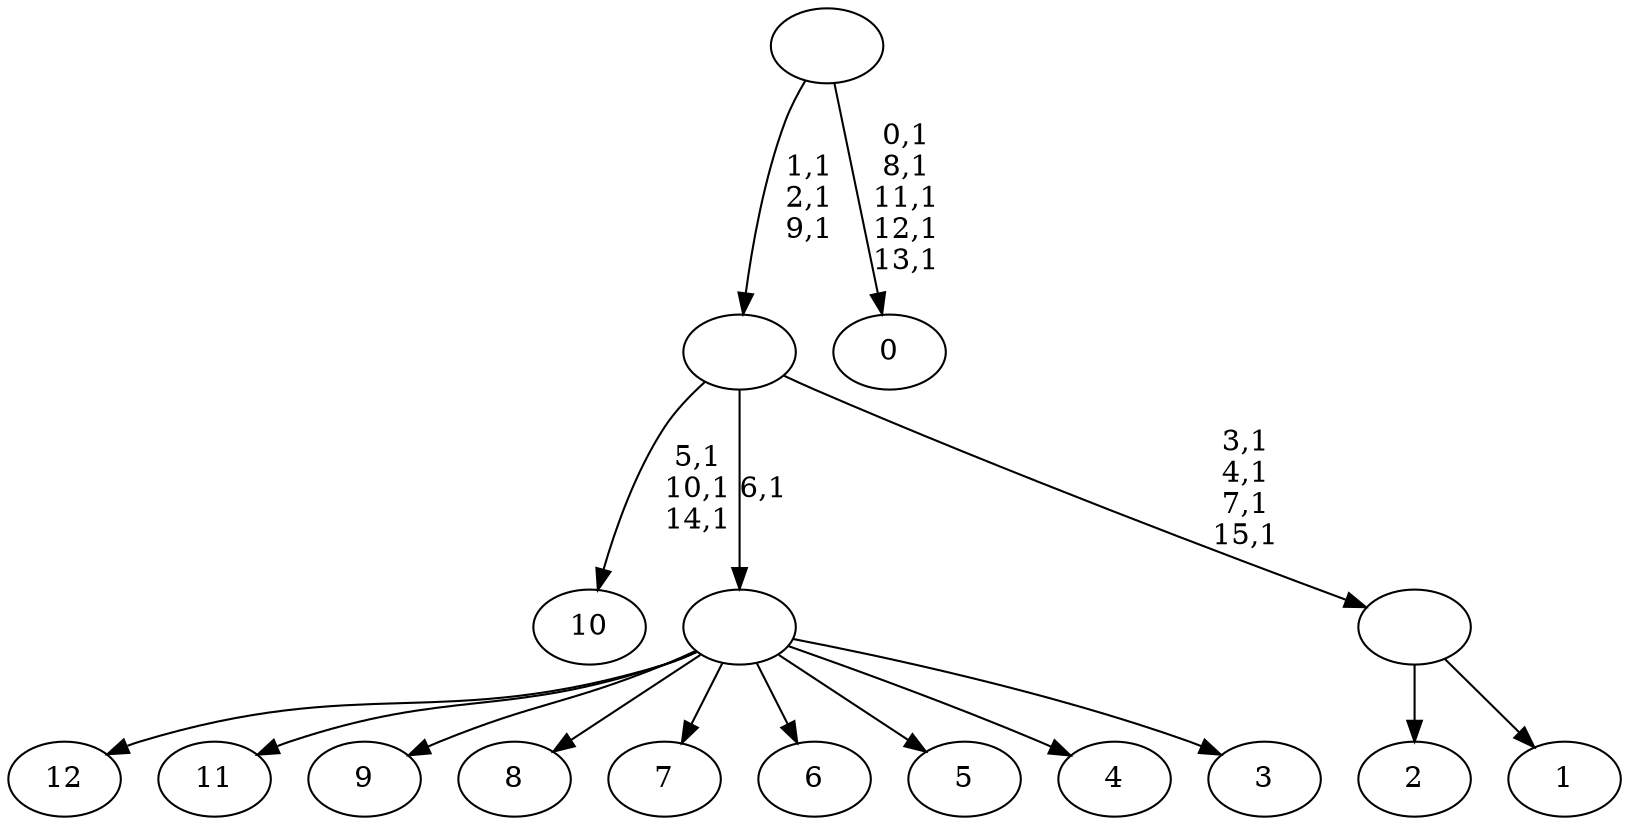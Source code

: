 digraph T {
	29 [label="12"]
	28 [label="11"]
	27 [label="10"]
	23 [label="9"]
	22 [label="8"]
	21 [label="7"]
	20 [label="6"]
	19 [label="5"]
	18 [label="4"]
	17 [label="3"]
	16 [label=""]
	15 [label="2"]
	14 [label="1"]
	13 [label=""]
	9 [label=""]
	6 [label="0"]
	0 [label=""]
	16 -> 29 [label=""]
	16 -> 28 [label=""]
	16 -> 23 [label=""]
	16 -> 22 [label=""]
	16 -> 21 [label=""]
	16 -> 20 [label=""]
	16 -> 19 [label=""]
	16 -> 18 [label=""]
	16 -> 17 [label=""]
	13 -> 15 [label=""]
	13 -> 14 [label=""]
	9 -> 13 [label="3,1\n4,1\n7,1\n15,1"]
	9 -> 27 [label="5,1\n10,1\n14,1"]
	9 -> 16 [label="6,1"]
	0 -> 6 [label="0,1\n8,1\n11,1\n12,1\n13,1"]
	0 -> 9 [label="1,1\n2,1\n9,1"]
}
